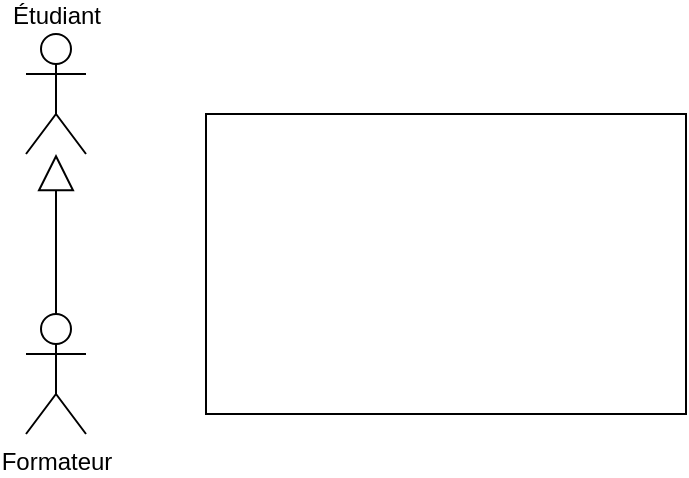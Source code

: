 <mxfile version="24.6.3" type="device">
  <diagram name="Page-1" id="69jPTwkPQkmuulLBMO-e">
    <mxGraphModel dx="724" dy="384" grid="1" gridSize="10" guides="1" tooltips="1" connect="1" arrows="1" fold="1" page="1" pageScale="1" pageWidth="850" pageHeight="1100" math="0" shadow="0">
      <root>
        <mxCell id="0" />
        <mxCell id="1" parent="0" />
        <mxCell id="q3lo9CXI2OCD7pYcguK1-1" value="" style="rounded=0;whiteSpace=wrap;html=1;" vertex="1" parent="1">
          <mxGeometry x="370" y="170" width="240" height="150" as="geometry" />
        </mxCell>
        <mxCell id="q3lo9CXI2OCD7pYcguK1-2" value="Formateur" style="shape=umlActor;verticalLabelPosition=bottom;verticalAlign=top;html=1;outlineConnect=0;" vertex="1" parent="1">
          <mxGeometry x="280" y="270" width="30" height="60" as="geometry" />
        </mxCell>
        <mxCell id="q3lo9CXI2OCD7pYcguK1-7" value="" style="endArrow=block;endSize=16;endFill=0;html=1;rounded=0;" edge="1" parent="1" source="q3lo9CXI2OCD7pYcguK1-2" target="q3lo9CXI2OCD7pYcguK1-3">
          <mxGeometry width="160" relative="1" as="geometry">
            <mxPoint x="340" y="290" as="sourcePoint" />
            <mxPoint x="500" y="290" as="targetPoint" />
          </mxGeometry>
        </mxCell>
        <mxCell id="q3lo9CXI2OCD7pYcguK1-3" value="Étudiant" style="shape=umlActor;verticalLabelPosition=top;verticalAlign=bottom;html=1;outlineConnect=0;labelPosition=center;align=center;" vertex="1" parent="1">
          <mxGeometry x="280" y="130" width="30" height="60" as="geometry" />
        </mxCell>
      </root>
    </mxGraphModel>
  </diagram>
</mxfile>
